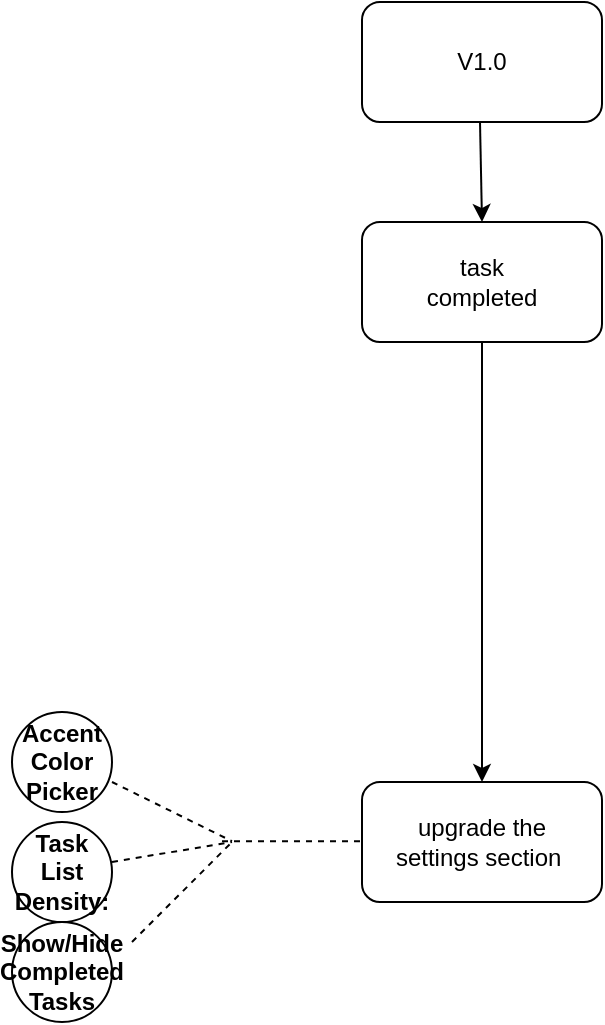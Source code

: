 <mxfile>
    <diagram id="cBOZodSYjlwIRek2gCXR" name="Page-1">
        <mxGraphModel dx="549" dy="1589" grid="1" gridSize="10" guides="1" tooltips="1" connect="1" arrows="1" fold="1" page="1" pageScale="1" pageWidth="850" pageHeight="1100" math="0" shadow="0">
            <root>
                <mxCell id="0"/>
                <mxCell id="1" parent="0"/>
                <mxCell id="3" value="" style="rounded=1;whiteSpace=wrap;html=1;" vertex="1" parent="1">
                    <mxGeometry x="365" y="-1070" width="120" height="60" as="geometry"/>
                </mxCell>
                <mxCell id="5" value="" style="rounded=1;whiteSpace=wrap;html=1;" vertex="1" parent="1">
                    <mxGeometry x="365" y="-680" width="120" height="60" as="geometry"/>
                </mxCell>
                <mxCell id="6" value="V1.0" style="text;strokeColor=none;align=center;fillColor=none;html=1;verticalAlign=middle;whiteSpace=wrap;rounded=0;" vertex="1" parent="1">
                    <mxGeometry x="395" y="-1055" width="60" height="30" as="geometry"/>
                </mxCell>
                <mxCell id="7" value="upgrade the settings section&amp;nbsp;" style="text;strokeColor=none;align=center;fillColor=none;html=1;verticalAlign=middle;whiteSpace=wrap;rounded=0;" vertex="1" parent="1">
                    <mxGeometry x="370" y="-665" width="110" height="30" as="geometry"/>
                </mxCell>
                <mxCell id="9" value="" style="endArrow=classic;html=1;entryX=0.5;entryY=0;entryDx=0;entryDy=0;" edge="1" parent="1" target="17">
                    <mxGeometry width="50" height="50" relative="1" as="geometry">
                        <mxPoint x="424" y="-1010" as="sourcePoint"/>
                        <mxPoint x="430" y="-800" as="targetPoint"/>
                    </mxGeometry>
                </mxCell>
                <mxCell id="10" value="" style="endArrow=none;dashed=1;html=1;" edge="1" parent="1">
                    <mxGeometry width="50" height="50" relative="1" as="geometry">
                        <mxPoint x="295" y="-650.4" as="sourcePoint"/>
                        <mxPoint x="365" y="-650.4" as="targetPoint"/>
                    </mxGeometry>
                </mxCell>
                <mxCell id="11" value="" style="endArrow=none;dashed=1;html=1;" edge="1" parent="1">
                    <mxGeometry width="50" height="50" relative="1" as="geometry">
                        <mxPoint x="240" y="-680" as="sourcePoint"/>
                        <mxPoint x="300" y="-650.4" as="targetPoint"/>
                    </mxGeometry>
                </mxCell>
                <mxCell id="12" value="&lt;span class=&quot;router-outlet-wrapper ng-tns-c672944156-0&quot;&gt;&lt;strong class=&quot;ng-star-inserted&quot;&gt;Accent Color Picker&lt;/strong&gt;&lt;/span&gt;" style="ellipse;whiteSpace=wrap;html=1;" vertex="1" parent="1">
                    <mxGeometry x="190" y="-715" width="50" height="50" as="geometry"/>
                </mxCell>
                <mxCell id="13" value="&lt;span class=&quot;router-outlet-wrapper ng-tns-c672944156-0&quot;&gt;&lt;strong class=&quot;ng-star-inserted&quot;&gt;Task List Density:&lt;/strong&gt;&lt;/span&gt;" style="ellipse;whiteSpace=wrap;html=1;" vertex="1" parent="1">
                    <mxGeometry x="190" y="-660" width="50" height="50" as="geometry"/>
                </mxCell>
                <mxCell id="14" value="" style="endArrow=none;dashed=1;html=1;" edge="1" parent="1">
                    <mxGeometry width="50" height="50" relative="1" as="geometry">
                        <mxPoint x="240" y="-640" as="sourcePoint"/>
                        <mxPoint x="300" y="-650" as="targetPoint"/>
                    </mxGeometry>
                </mxCell>
                <mxCell id="15" value="&lt;span class=&quot;router-outlet-wrapper ng-tns-c672944156-0&quot;&gt;&lt;strong class=&quot;ng-star-inserted&quot;&gt;Show/Hide Completed Tasks&lt;/strong&gt;&lt;/span&gt;" style="ellipse;whiteSpace=wrap;html=1;" vertex="1" parent="1">
                    <mxGeometry x="190" y="-610" width="50" height="50" as="geometry"/>
                </mxCell>
                <mxCell id="16" value="" style="endArrow=none;dashed=1;html=1;" edge="1" parent="1">
                    <mxGeometry width="50" height="50" relative="1" as="geometry">
                        <mxPoint x="250" y="-600" as="sourcePoint"/>
                        <mxPoint x="300" y="-650" as="targetPoint"/>
                    </mxGeometry>
                </mxCell>
                <mxCell id="17" value="" style="rounded=1;whiteSpace=wrap;html=1;" vertex="1" parent="1">
                    <mxGeometry x="365" y="-960" width="120" height="60" as="geometry"/>
                </mxCell>
                <mxCell id="18" value="" style="endArrow=classic;html=1;entryX=0.5;entryY=0;entryDx=0;entryDy=0;" edge="1" parent="1" target="5">
                    <mxGeometry width="50" height="50" relative="1" as="geometry">
                        <mxPoint x="425" y="-900" as="sourcePoint"/>
                        <mxPoint x="425" y="-840" as="targetPoint"/>
                    </mxGeometry>
                </mxCell>
                <mxCell id="19" value="task completed" style="text;strokeColor=none;align=center;fillColor=none;html=1;verticalAlign=middle;whiteSpace=wrap;rounded=0;" vertex="1" parent="1">
                    <mxGeometry x="395" y="-945" width="60" height="30" as="geometry"/>
                </mxCell>
            </root>
        </mxGraphModel>
    </diagram>
</mxfile>